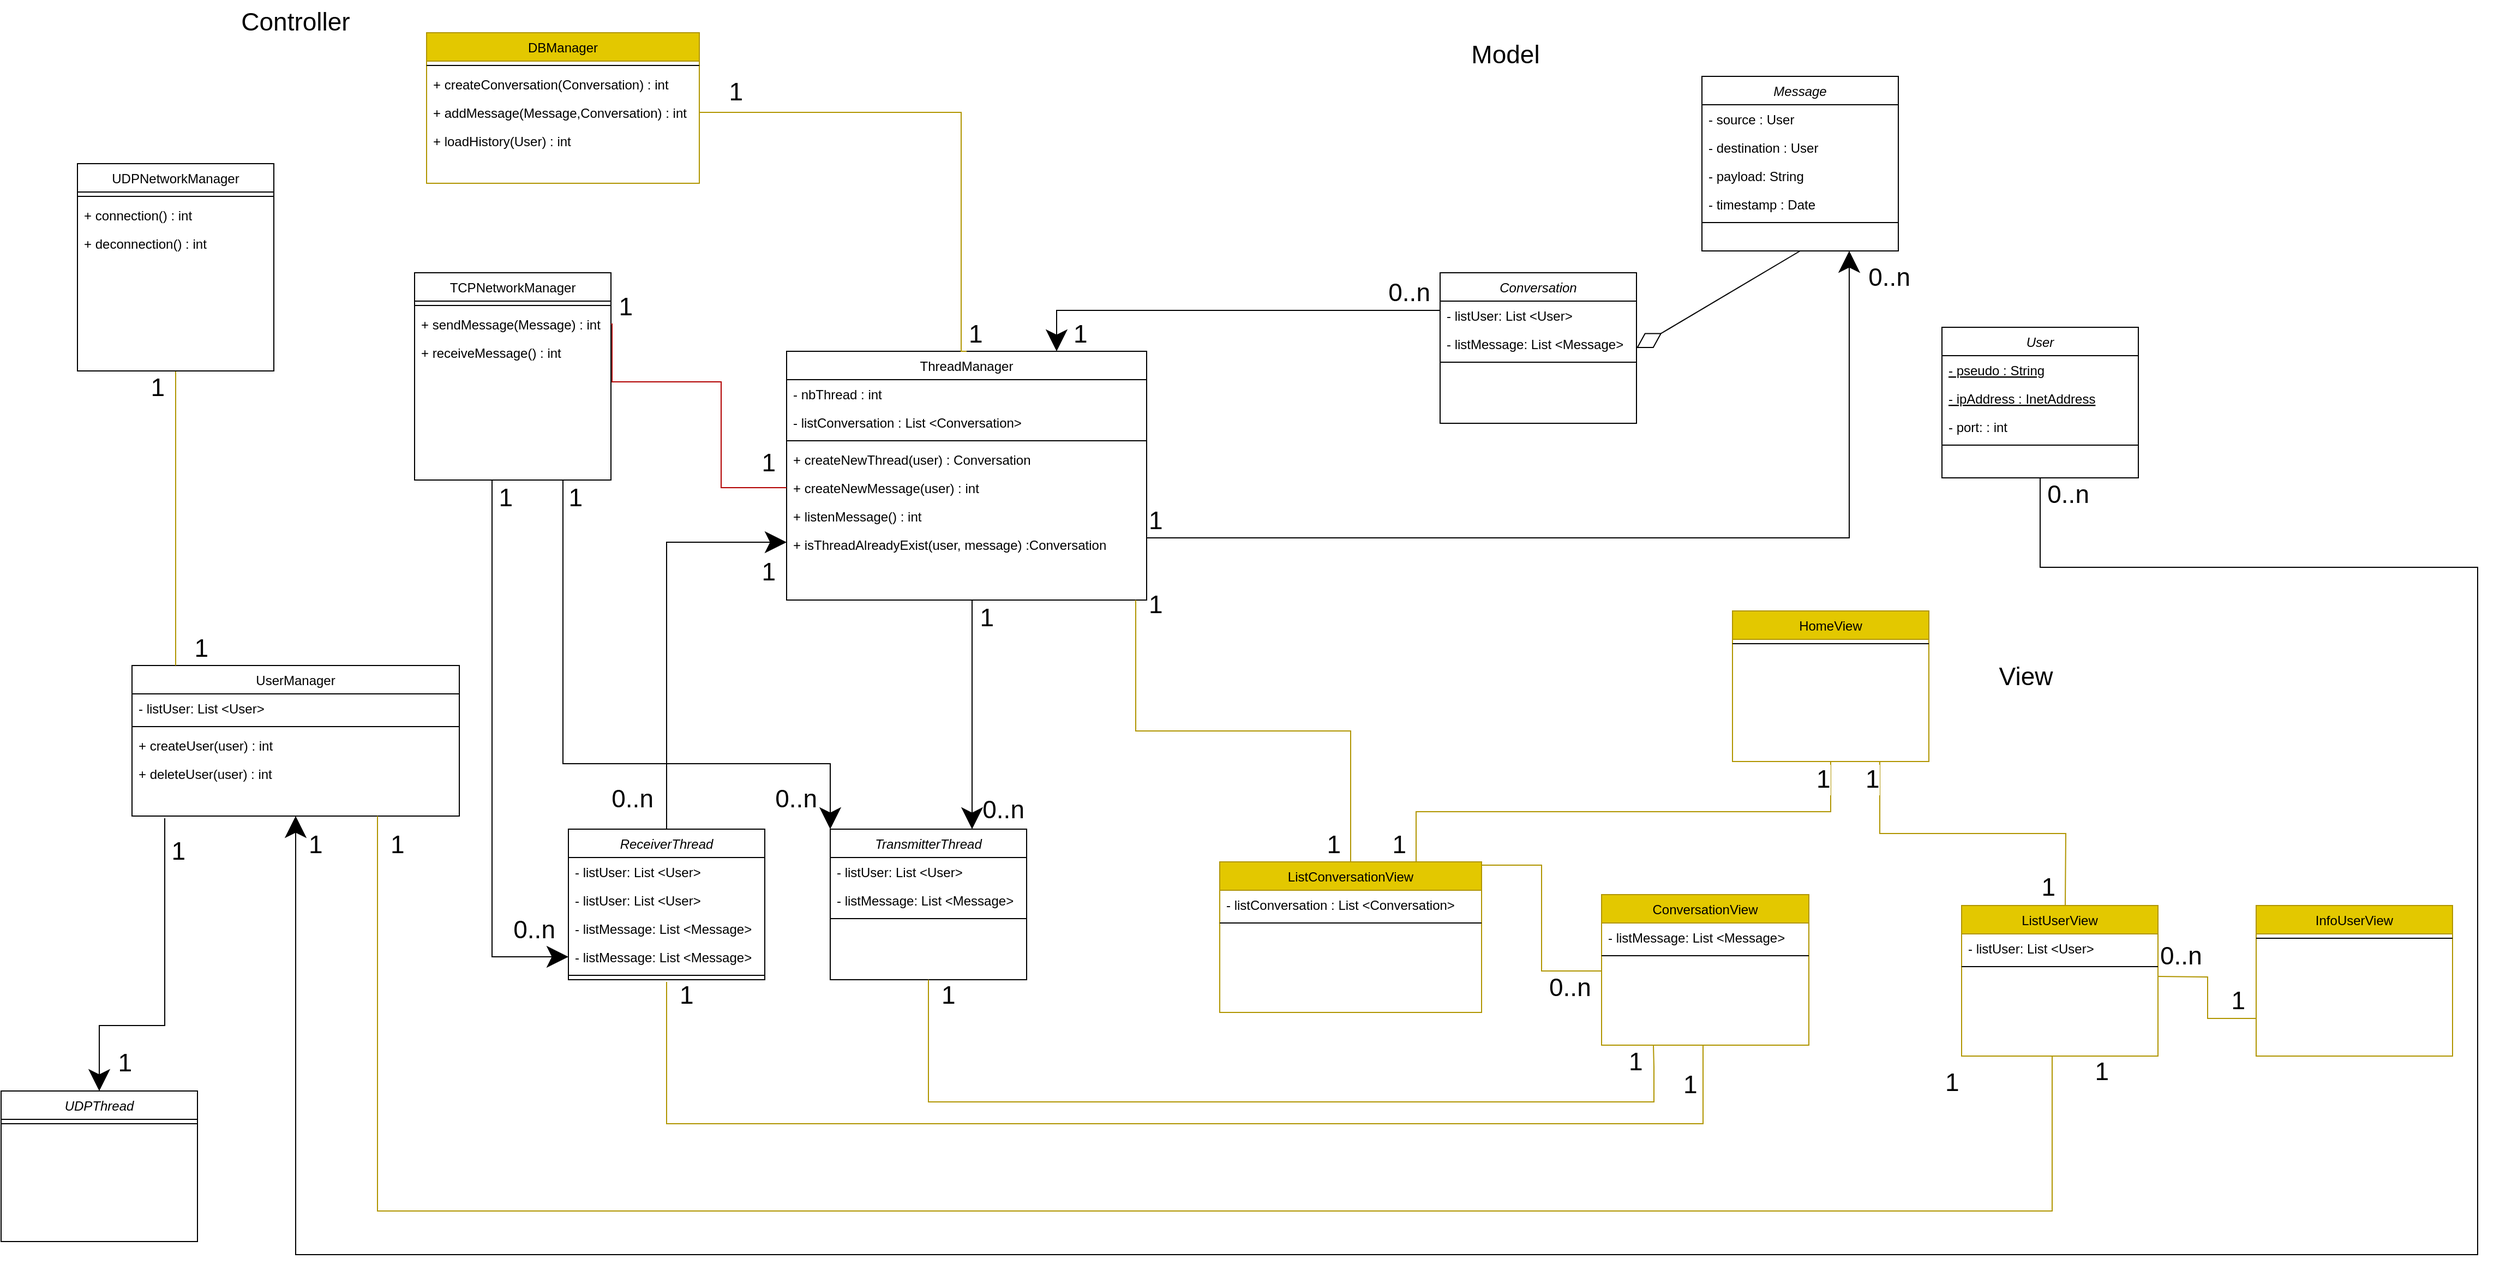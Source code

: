 <mxfile version="20.5.3" type="google"><diagram id="C5RBs43oDa-KdzZeNtuy" name="Page-1"><mxGraphModel grid="1" page="1" gridSize="10" guides="1" tooltips="1" connect="1" arrows="1" fold="1" pageScale="1" pageWidth="827" pageHeight="1169" math="0" shadow="0"><root><mxCell id="WIyWlLk6GJQsqaUBKTNV-0"/><mxCell id="WIyWlLk6GJQsqaUBKTNV-1" parent="WIyWlLk6GJQsqaUBKTNV-0"/><mxCell id="ZsNd02FZWUFUzagu-p_1-34" value="Message" style="swimlane;fontStyle=2;align=center;verticalAlign=top;childLayout=stackLayout;horizontal=1;startSize=26;horizontalStack=0;resizeParent=1;resizeLast=0;collapsible=1;marginBottom=0;rounded=0;shadow=0;strokeWidth=1;" vertex="1" parent="WIyWlLk6GJQsqaUBKTNV-1"><mxGeometry x="-51" y="290" width="180" height="160" as="geometry"><mxRectangle x="230" y="140" width="160" height="26" as="alternateBounds"/></mxGeometry></mxCell><mxCell id="ZsNd02FZWUFUzagu-p_1-35" value="- source : User" style="text;align=left;verticalAlign=top;spacingLeft=4;spacingRight=4;overflow=hidden;rotatable=0;points=[[0,0.5],[1,0.5]];portConstraint=eastwest;" vertex="1" parent="ZsNd02FZWUFUzagu-p_1-34"><mxGeometry y="26" width="180" height="26" as="geometry"/></mxCell><mxCell id="ZsNd02FZWUFUzagu-p_1-36" value="- destination : User&#xA;" style="text;align=left;verticalAlign=top;spacingLeft=4;spacingRight=4;overflow=hidden;rotatable=0;points=[[0,0.5],[1,0.5]];portConstraint=eastwest;rounded=0;shadow=0;html=0;" vertex="1" parent="ZsNd02FZWUFUzagu-p_1-34"><mxGeometry y="52" width="180" height="26" as="geometry"/></mxCell><mxCell id="ZsNd02FZWUFUzagu-p_1-41" value="- payload: String&#xA;" style="text;align=left;verticalAlign=top;spacingLeft=4;spacingRight=4;overflow=hidden;rotatable=0;points=[[0,0.5],[1,0.5]];portConstraint=eastwest;rounded=0;shadow=0;html=0;" vertex="1" parent="ZsNd02FZWUFUzagu-p_1-34"><mxGeometry y="78" width="180" height="26" as="geometry"/></mxCell><mxCell id="ZsNd02FZWUFUzagu-p_1-42" value="- timestamp : Date&#xA;" style="text;align=left;verticalAlign=top;spacingLeft=4;spacingRight=4;overflow=hidden;rotatable=0;points=[[0,0.5],[1,0.5]];portConstraint=eastwest;rounded=0;shadow=0;html=0;" vertex="1" parent="ZsNd02FZWUFUzagu-p_1-34"><mxGeometry y="104" width="180" height="26" as="geometry"/></mxCell><mxCell id="ZsNd02FZWUFUzagu-p_1-37" value="" style="line;html=1;strokeWidth=1;align=left;verticalAlign=middle;spacingTop=-1;spacingLeft=3;spacingRight=3;rotatable=0;labelPosition=right;points=[];portConstraint=eastwest;" vertex="1" parent="ZsNd02FZWUFUzagu-p_1-34"><mxGeometry y="130" width="180" height="8" as="geometry"/></mxCell><mxCell id="ZsNd02FZWUFUzagu-p_1-1" value="&lt;div style=&quot;font-size: 23px;&quot;&gt;Controller&lt;/div&gt;" style="text;html=1;strokeColor=none;fillColor=none;align=center;verticalAlign=middle;whiteSpace=wrap;rounded=0;labelBorderColor=none;strokeWidth=0;fontSize=23;" vertex="1" parent="WIyWlLk6GJQsqaUBKTNV-1"><mxGeometry x="-1380" y="220" width="80" height="40" as="geometry"/></mxCell><mxCell id="ZsNd02FZWUFUzagu-p_1-2" value="TCPNetworkManager&#xA;" style="swimlane;fontStyle=0;align=center;verticalAlign=top;childLayout=stackLayout;horizontal=1;startSize=26;horizontalStack=0;resizeParent=1;resizeLast=0;collapsible=1;marginBottom=0;rounded=0;shadow=0;strokeWidth=1;" vertex="1" parent="WIyWlLk6GJQsqaUBKTNV-1"><mxGeometry x="-1231" y="470" width="180" height="190" as="geometry"><mxRectangle x="130" y="380" width="160" height="26" as="alternateBounds"/></mxGeometry></mxCell><mxCell id="ZsNd02FZWUFUzagu-p_1-5" value="" style="line;html=1;strokeWidth=1;align=left;verticalAlign=middle;spacingTop=-1;spacingLeft=3;spacingRight=3;rotatable=0;labelPosition=right;points=[];portConstraint=eastwest;" vertex="1" parent="ZsNd02FZWUFUzagu-p_1-2"><mxGeometry y="26" width="180" height="8" as="geometry"/></mxCell><mxCell id="ZsNd02FZWUFUzagu-p_1-46" value="+ sendMessage(Message) : int" style="text;align=left;verticalAlign=top;spacingLeft=4;spacingRight=4;overflow=hidden;rotatable=0;points=[[0,0.5],[1,0.5]];portConstraint=eastwest;" vertex="1" parent="ZsNd02FZWUFUzagu-p_1-2"><mxGeometry y="34" width="180" height="26" as="geometry"/></mxCell><mxCell id="ZsNd02FZWUFUzagu-p_1-77" value="+ receiveMessage() : int" style="text;align=left;verticalAlign=top;spacingLeft=4;spacingRight=4;overflow=hidden;rotatable=0;points=[[0,0.5],[1,0.5]];portConstraint=eastwest;" vertex="1" parent="ZsNd02FZWUFUzagu-p_1-2"><mxGeometry y="60" width="180" height="26" as="geometry"/></mxCell><mxCell id="ZsNd02FZWUFUzagu-p_1-10" value="DBManager&#xA;" style="swimlane;fontStyle=0;align=center;verticalAlign=top;childLayout=stackLayout;horizontal=1;startSize=26;horizontalStack=0;resizeParent=1;resizeLast=0;collapsible=1;marginBottom=0;rounded=0;shadow=0;strokeWidth=1;fillColor=#e3c800;fontColor=#000000;strokeColor=#B09500;" vertex="1" parent="WIyWlLk6GJQsqaUBKTNV-1"><mxGeometry x="-1220" y="250" width="250" height="138" as="geometry"><mxRectangle x="130" y="380" width="160" height="26" as="alternateBounds"/></mxGeometry></mxCell><mxCell id="ZsNd02FZWUFUzagu-p_1-13" value="" style="line;html=1;strokeWidth=1;align=left;verticalAlign=middle;spacingTop=-1;spacingLeft=3;spacingRight=3;rotatable=0;labelPosition=right;points=[];portConstraint=eastwest;" vertex="1" parent="ZsNd02FZWUFUzagu-p_1-10"><mxGeometry y="26" width="250" height="8" as="geometry"/></mxCell><mxCell id="ZsNd02FZWUFUzagu-p_1-15" value="+ createConversation(Conversation) : int" style="text;align=left;verticalAlign=top;spacingLeft=4;spacingRight=4;overflow=hidden;rotatable=0;points=[[0,0.5],[1,0.5]];portConstraint=eastwest;" vertex="1" parent="ZsNd02FZWUFUzagu-p_1-10"><mxGeometry y="34" width="250" height="26" as="geometry"/></mxCell><mxCell id="ZsNd02FZWUFUzagu-p_1-47" value="+ addMessage(Message,Conversation) : int" style="text;align=left;verticalAlign=top;spacingLeft=4;spacingRight=4;overflow=hidden;rotatable=0;points=[[0,0.5],[1,0.5]];portConstraint=eastwest;" vertex="1" parent="ZsNd02FZWUFUzagu-p_1-10"><mxGeometry y="60" width="250" height="26" as="geometry"/></mxCell><mxCell id="1AP4JkqXR46RM0JT_aIo-1" value="+ loadHistory(User) : int" style="text;align=left;verticalAlign=top;spacingLeft=4;spacingRight=4;overflow=hidden;rotatable=0;points=[[0,0.5],[1,0.5]];portConstraint=eastwest;" vertex="1" parent="ZsNd02FZWUFUzagu-p_1-10"><mxGeometry y="86" width="250" height="26" as="geometry"/></mxCell><mxCell id="ZsNd02FZWUFUzagu-p_1-16" value="ThreadManager&#xA;" style="swimlane;fontStyle=0;align=center;verticalAlign=top;childLayout=stackLayout;horizontal=1;startSize=26;horizontalStack=0;resizeParent=1;resizeLast=0;collapsible=1;marginBottom=0;rounded=0;shadow=0;strokeWidth=1;" vertex="1" parent="WIyWlLk6GJQsqaUBKTNV-1"><mxGeometry x="-890" y="542" width="330" height="228" as="geometry"><mxRectangle x="130" y="380" width="160" height="26" as="alternateBounds"/></mxGeometry></mxCell><mxCell id="ZsNd02FZWUFUzagu-p_1-17" value="- nbThread : int&#xA;" style="text;align=left;verticalAlign=top;spacingLeft=4;spacingRight=4;overflow=hidden;rotatable=0;points=[[0,0.5],[1,0.5]];portConstraint=eastwest;" vertex="1" parent="ZsNd02FZWUFUzagu-p_1-16"><mxGeometry y="26" width="330" height="26" as="geometry"/></mxCell><mxCell id="1AP4JkqXR46RM0JT_aIo-24" value="- listConversation : List &lt;Conversation&gt;" style="text;align=left;verticalAlign=top;spacingLeft=4;spacingRight=4;overflow=hidden;rotatable=0;points=[[0,0.5],[1,0.5]];portConstraint=eastwest;" vertex="1" parent="ZsNd02FZWUFUzagu-p_1-16"><mxGeometry y="52" width="330" height="26" as="geometry"/></mxCell><mxCell id="ZsNd02FZWUFUzagu-p_1-19" value="" style="line;html=1;strokeWidth=1;align=left;verticalAlign=middle;spacingTop=-1;spacingLeft=3;spacingRight=3;rotatable=0;labelPosition=right;points=[];portConstraint=eastwest;" vertex="1" parent="ZsNd02FZWUFUzagu-p_1-16"><mxGeometry y="78" width="330" height="8" as="geometry"/></mxCell><mxCell id="ZsNd02FZWUFUzagu-p_1-20" value="+ createNewThread(user) : Conversation" style="text;align=left;verticalAlign=top;spacingLeft=4;spacingRight=4;overflow=hidden;rotatable=0;points=[[0,0.5],[1,0.5]];portConstraint=eastwest;fontStyle=0" vertex="1" parent="ZsNd02FZWUFUzagu-p_1-16"><mxGeometry y="86" width="330" height="26" as="geometry"/></mxCell><mxCell id="ZsNd02FZWUFUzagu-p_1-64" value="+ createNewMessage(user) : int" style="text;align=left;verticalAlign=top;spacingLeft=4;spacingRight=4;overflow=hidden;rotatable=0;points=[[0,0.5],[1,0.5]];portConstraint=eastwest;fontStyle=0" vertex="1" parent="ZsNd02FZWUFUzagu-p_1-16"><mxGeometry y="112" width="330" height="26" as="geometry"/></mxCell><mxCell id="ZsNd02FZWUFUzagu-p_1-71" value="+ listenMessage() : int" style="text;align=left;verticalAlign=top;spacingLeft=4;spacingRight=4;overflow=hidden;rotatable=0;points=[[0,0.5],[1,0.5]];portConstraint=eastwest;fontStyle=0" vertex="1" parent="ZsNd02FZWUFUzagu-p_1-16"><mxGeometry y="138" width="330" height="26" as="geometry"/></mxCell><mxCell id="1AP4JkqXR46RM0JT_aIo-16" value="+ isThreadAlreadyExist(user, message) :Conversation" style="text;align=left;verticalAlign=top;spacingLeft=4;spacingRight=4;overflow=hidden;rotatable=0;points=[[0,0.5],[1,0.5]];portConstraint=eastwest;fontStyle=0" vertex="1" parent="ZsNd02FZWUFUzagu-p_1-16"><mxGeometry y="164" width="330" height="22" as="geometry"/></mxCell><mxCell id="ZsNd02FZWUFUzagu-p_1-22" value="&lt;div style=&quot;font-size: 23px;&quot;&gt;Model&lt;/div&gt;" style="text;html=1;strokeColor=none;fillColor=none;align=center;verticalAlign=middle;whiteSpace=wrap;rounded=0;labelBorderColor=none;strokeWidth=0;fontSize=23;" vertex="1" parent="WIyWlLk6GJQsqaUBKTNV-1"><mxGeometry x="-271" y="250" width="80" height="40" as="geometry"/></mxCell><mxCell id="ZsNd02FZWUFUzagu-p_1-23" value="User" style="swimlane;fontStyle=2;align=center;verticalAlign=top;childLayout=stackLayout;horizontal=1;startSize=26;horizontalStack=0;resizeParent=1;resizeLast=0;collapsible=1;marginBottom=0;rounded=0;shadow=0;strokeWidth=1;" vertex="1" parent="WIyWlLk6GJQsqaUBKTNV-1"><mxGeometry x="169" y="520" width="180" height="138" as="geometry"><mxRectangle x="230" y="140" width="160" height="26" as="alternateBounds"/></mxGeometry></mxCell><mxCell id="ZsNd02FZWUFUzagu-p_1-24" value="- pseudo : String" style="text;align=left;verticalAlign=top;spacingLeft=4;spacingRight=4;overflow=hidden;rotatable=0;points=[[0,0.5],[1,0.5]];portConstraint=eastwest;fontStyle=4" vertex="1" parent="ZsNd02FZWUFUzagu-p_1-23"><mxGeometry y="26" width="180" height="26" as="geometry"/></mxCell><mxCell id="ZsNd02FZWUFUzagu-p_1-25" value="- ipAddress : InetAddress " style="text;align=left;verticalAlign=top;spacingLeft=4;spacingRight=4;overflow=hidden;rotatable=0;points=[[0,0.5],[1,0.5]];portConstraint=eastwest;rounded=0;shadow=0;html=0;fontStyle=4" vertex="1" parent="ZsNd02FZWUFUzagu-p_1-23"><mxGeometry y="52" width="180" height="26" as="geometry"/></mxCell><mxCell id="ZsNd02FZWUFUzagu-p_1-118" value="- port: : int " style="text;align=left;verticalAlign=top;spacingLeft=4;spacingRight=4;overflow=hidden;rotatable=0;points=[[0,0.5],[1,0.5]];portConstraint=eastwest;rounded=0;shadow=0;html=0;fontStyle=0" vertex="1" parent="ZsNd02FZWUFUzagu-p_1-23"><mxGeometry y="78" width="180" height="26" as="geometry"/></mxCell><mxCell id="ZsNd02FZWUFUzagu-p_1-27" value="" style="line;html=1;strokeWidth=1;align=left;verticalAlign=middle;spacingTop=-1;spacingLeft=3;spacingRight=3;rotatable=0;labelPosition=right;points=[];portConstraint=eastwest;" vertex="1" parent="ZsNd02FZWUFUzagu-p_1-23"><mxGeometry y="104" width="180" height="8" as="geometry"/></mxCell><mxCell id="ZsNd02FZWUFUzagu-p_1-30" value="Conversation" style="swimlane;fontStyle=2;align=center;verticalAlign=top;childLayout=stackLayout;horizontal=1;startSize=26;horizontalStack=0;resizeParent=1;resizeLast=0;collapsible=1;marginBottom=0;rounded=0;shadow=0;strokeWidth=1;" vertex="1" parent="WIyWlLk6GJQsqaUBKTNV-1"><mxGeometry x="-291" y="470" width="180" height="138" as="geometry"><mxRectangle x="230" y="140" width="160" height="26" as="alternateBounds"/></mxGeometry></mxCell><mxCell id="ZsNd02FZWUFUzagu-p_1-31" value="- listUser: List &lt;User&gt; " style="text;align=left;verticalAlign=top;spacingLeft=4;spacingRight=4;overflow=hidden;rotatable=0;points=[[0,0.5],[1,0.5]];portConstraint=eastwest;" vertex="1" parent="ZsNd02FZWUFUzagu-p_1-30"><mxGeometry y="26" width="180" height="26" as="geometry"/></mxCell><mxCell id="ZsNd02FZWUFUzagu-p_1-32" value="- listMessage: List &lt;Message&gt; " style="text;align=left;verticalAlign=top;spacingLeft=4;spacingRight=4;overflow=hidden;rotatable=0;points=[[0,0.5],[1,0.5]];portConstraint=eastwest;rounded=0;shadow=0;html=0;" vertex="1" parent="ZsNd02FZWUFUzagu-p_1-30"><mxGeometry y="52" width="180" height="26" as="geometry"/></mxCell><mxCell id="ZsNd02FZWUFUzagu-p_1-33" value="" style="line;html=1;strokeWidth=1;align=left;verticalAlign=middle;spacingTop=-1;spacingLeft=3;spacingRight=3;rotatable=0;labelPosition=right;points=[];portConstraint=eastwest;" vertex="1" parent="ZsNd02FZWUFUzagu-p_1-30"><mxGeometry y="78" width="180" height="8" as="geometry"/></mxCell><mxCell id="ZsNd02FZWUFUzagu-p_1-43" value="View" style="text;html=1;strokeColor=none;fillColor=none;align=center;verticalAlign=middle;whiteSpace=wrap;rounded=0;labelBorderColor=none;strokeWidth=0;fontSize=23;" vertex="1" parent="WIyWlLk6GJQsqaUBKTNV-1"><mxGeometry x="206" y="820" width="80" height="40" as="geometry"/></mxCell><mxCell id="ZsNd02FZWUFUzagu-p_1-48" value="HomeView&#xA;" style="swimlane;fontStyle=0;align=center;verticalAlign=top;childLayout=stackLayout;horizontal=1;startSize=26;horizontalStack=0;resizeParent=1;resizeLast=0;collapsible=1;marginBottom=0;rounded=0;shadow=0;strokeWidth=1;fillColor=#e3c800;fontColor=#000000;strokeColor=#B09500;" vertex="1" parent="WIyWlLk6GJQsqaUBKTNV-1"><mxGeometry x="-23" y="780" width="180" height="138" as="geometry"><mxRectangle x="230" y="140" width="160" height="26" as="alternateBounds"/></mxGeometry></mxCell><mxCell id="ZsNd02FZWUFUzagu-p_1-51" value="" style="line;html=1;strokeWidth=1;align=left;verticalAlign=middle;spacingTop=-1;spacingLeft=3;spacingRight=3;rotatable=0;labelPosition=right;points=[];portConstraint=eastwest;" vertex="1" parent="ZsNd02FZWUFUzagu-p_1-48"><mxGeometry y="26" width="180" height="8" as="geometry"/></mxCell><mxCell id="ZsNd02FZWUFUzagu-p_1-52" value="ListUserView" style="swimlane;fontStyle=0;align=center;verticalAlign=top;childLayout=stackLayout;horizontal=1;startSize=26;horizontalStack=0;resizeParent=1;resizeLast=0;collapsible=1;marginBottom=0;rounded=0;shadow=0;strokeWidth=1;fillColor=#e3c800;fontColor=#000000;strokeColor=#B09500;" vertex="1" parent="WIyWlLk6GJQsqaUBKTNV-1"><mxGeometry x="187" y="1050" width="180" height="138" as="geometry"><mxRectangle x="230" y="140" width="160" height="26" as="alternateBounds"/></mxGeometry></mxCell><mxCell id="ZsNd02FZWUFUzagu-p_1-53" value="- listUser: List &lt;User&gt; " style="text;align=left;verticalAlign=top;spacingLeft=4;spacingRight=4;overflow=hidden;rotatable=0;points=[[0,0.5],[1,0.5]];portConstraint=eastwest;" vertex="1" parent="ZsNd02FZWUFUzagu-p_1-52"><mxGeometry y="26" width="180" height="26" as="geometry"/></mxCell><mxCell id="ZsNd02FZWUFUzagu-p_1-55" value="" style="line;html=1;strokeWidth=1;align=left;verticalAlign=middle;spacingTop=-1;spacingLeft=3;spacingRight=3;rotatable=0;labelPosition=right;points=[];portConstraint=eastwest;" vertex="1" parent="ZsNd02FZWUFUzagu-p_1-52"><mxGeometry y="52" width="180" height="8" as="geometry"/></mxCell><mxCell id="ZsNd02FZWUFUzagu-p_1-56" value="ConversationView" style="swimlane;fontStyle=0;align=center;verticalAlign=top;childLayout=stackLayout;horizontal=1;startSize=26;horizontalStack=0;resizeParent=1;resizeLast=0;collapsible=1;marginBottom=0;rounded=0;shadow=0;strokeWidth=1;fillColor=#e3c800;fontColor=#000000;strokeColor=#B09500;" vertex="1" parent="WIyWlLk6GJQsqaUBKTNV-1"><mxGeometry x="-143" y="1040" width="190" height="138" as="geometry"><mxRectangle x="230" y="140" width="160" height="26" as="alternateBounds"/></mxGeometry></mxCell><mxCell id="ZsNd02FZWUFUzagu-p_1-58" value="- listMessage: List &lt;Message&gt; " style="text;align=left;verticalAlign=top;spacingLeft=4;spacingRight=4;overflow=hidden;rotatable=0;points=[[0,0.5],[1,0.5]];portConstraint=eastwest;rounded=0;shadow=0;html=0;" vertex="1" parent="ZsNd02FZWUFUzagu-p_1-56"><mxGeometry y="26" width="190" height="26" as="geometry"/></mxCell><mxCell id="ZsNd02FZWUFUzagu-p_1-59" value="" style="line;html=1;strokeWidth=1;align=left;verticalAlign=middle;spacingTop=-1;spacingLeft=3;spacingRight=3;rotatable=0;labelPosition=right;points=[];portConstraint=eastwest;" vertex="1" parent="ZsNd02FZWUFUzagu-p_1-56"><mxGeometry y="52" width="190" height="8" as="geometry"/></mxCell><mxCell id="ZsNd02FZWUFUzagu-p_1-67" value="ListConversationView" style="swimlane;fontStyle=0;align=center;verticalAlign=top;childLayout=stackLayout;horizontal=1;startSize=26;horizontalStack=0;resizeParent=1;resizeLast=0;collapsible=1;marginBottom=0;rounded=0;shadow=0;strokeWidth=1;fillColor=#e3c800;fontColor=#000000;strokeColor=#B09500;" vertex="1" parent="WIyWlLk6GJQsqaUBKTNV-1"><mxGeometry x="-493" y="1010" width="240" height="138" as="geometry"><mxRectangle x="230" y="140" width="160" height="26" as="alternateBounds"/></mxGeometry></mxCell><mxCell id="1AP4JkqXR46RM0JT_aIo-22" value="- listConversation : List &lt;Conversation&gt;" style="text;align=left;verticalAlign=top;spacingLeft=4;spacingRight=4;overflow=hidden;rotatable=0;points=[[0,0.5],[1,0.5]];portConstraint=eastwest;" vertex="1" parent="ZsNd02FZWUFUzagu-p_1-67"><mxGeometry y="26" width="240" height="26" as="geometry"/></mxCell><mxCell id="ZsNd02FZWUFUzagu-p_1-70" value="" style="line;html=1;strokeWidth=1;align=left;verticalAlign=middle;spacingTop=-1;spacingLeft=3;spacingRight=3;rotatable=0;labelPosition=right;points=[];portConstraint=eastwest;" vertex="1" parent="ZsNd02FZWUFUzagu-p_1-67"><mxGeometry y="52" width="240" height="8" as="geometry"/></mxCell><mxCell id="ZsNd02FZWUFUzagu-p_1-78" value="UserManager" style="swimlane;fontStyle=0;align=center;verticalAlign=top;childLayout=stackLayout;horizontal=1;startSize=26;horizontalStack=0;resizeParent=1;resizeLast=0;collapsible=1;marginBottom=0;rounded=0;shadow=0;strokeWidth=1;" vertex="1" parent="WIyWlLk6GJQsqaUBKTNV-1"><mxGeometry x="-1490" y="830" width="300" height="138" as="geometry"><mxRectangle x="130" y="380" width="160" height="26" as="alternateBounds"/></mxGeometry></mxCell><mxCell id="1AP4JkqXR46RM0JT_aIo-28" value="- listUser: List &lt;User&gt; " style="text;align=left;verticalAlign=top;spacingLeft=4;spacingRight=4;overflow=hidden;rotatable=0;points=[[0,0.5],[1,0.5]];portConstraint=eastwest;" vertex="1" parent="ZsNd02FZWUFUzagu-p_1-78"><mxGeometry y="26" width="300" height="26" as="geometry"/></mxCell><mxCell id="ZsNd02FZWUFUzagu-p_1-81" value="" style="line;html=1;strokeWidth=1;align=left;verticalAlign=middle;spacingTop=-1;spacingLeft=3;spacingRight=3;rotatable=0;labelPosition=right;points=[];portConstraint=eastwest;" vertex="1" parent="ZsNd02FZWUFUzagu-p_1-78"><mxGeometry y="52" width="300" height="8" as="geometry"/></mxCell><mxCell id="1AP4JkqXR46RM0JT_aIo-27" value="+ createUser(user) : int" style="text;align=left;verticalAlign=top;spacingLeft=4;spacingRight=4;overflow=hidden;rotatable=0;points=[[0,0.5],[1,0.5]];portConstraint=eastwest;fontStyle=0" vertex="1" parent="ZsNd02FZWUFUzagu-p_1-78"><mxGeometry y="60" width="300" height="26" as="geometry"/></mxCell><mxCell id="_HzbWf3gyUU1XYF94Lrn-10" value="+ deleteUser(user) : int" style="text;align=left;verticalAlign=top;spacingLeft=4;spacingRight=4;overflow=hidden;rotatable=0;points=[[0,0.5],[1,0.5]];portConstraint=eastwest;fontStyle=0" vertex="1" parent="ZsNd02FZWUFUzagu-p_1-78"><mxGeometry y="86" width="300" height="26" as="geometry"/></mxCell><mxCell id="ZsNd02FZWUFUzagu-p_1-91" value="" style="endArrow=diamondThin;endFill=0;endSize=24;html=1;rounded=0;fontSize=23;exitX=0.5;exitY=1;exitDx=0;exitDy=0;entryX=1;entryY=0.5;entryDx=0;entryDy=0;" edge="1" parent="WIyWlLk6GJQsqaUBKTNV-1" source="ZsNd02FZWUFUzagu-p_1-34" target="ZsNd02FZWUFUzagu-p_1-30"><mxGeometry width="160" relative="1" as="geometry"><mxPoint x="-511" y="510" as="sourcePoint"/><mxPoint x="-351" y="510" as="targetPoint"/></mxGeometry></mxCell><mxCell id="ZsNd02FZWUFUzagu-p_1-92" value="" style="endArrow=none;html=1;edgeStyle=orthogonalEdgeStyle;rounded=0;fontSize=23;entryX=0.5;entryY=0;entryDx=0;entryDy=0;fillColor=#e3c800;strokeColor=#B09500;" edge="1" parent="WIyWlLk6GJQsqaUBKTNV-1" target="ZsNd02FZWUFUzagu-p_1-67"><mxGeometry relative="1" as="geometry"><mxPoint x="-570" y="770" as="sourcePoint"/><mxPoint x="140" y="483.5" as="targetPoint"/><Array as="points"><mxPoint x="-570" y="770"/><mxPoint x="-570" y="890"/><mxPoint x="-373" y="890"/></Array></mxGeometry></mxCell><mxCell id="ZsNd02FZWUFUzagu-p_1-93" value="1" style="edgeLabel;resizable=0;html=1;align=left;verticalAlign=bottom;glass=0;labelBorderColor=none;strokeWidth=0;fontSize=23;fillColor=none;" connectable="0" vertex="1" parent="ZsNd02FZWUFUzagu-p_1-92"><mxGeometry x="-1" relative="1" as="geometry"><mxPoint x="10" y="20" as="offset"/></mxGeometry></mxCell><mxCell id="ZsNd02FZWUFUzagu-p_1-94" value="1" style="edgeLabel;resizable=0;html=1;align=right;verticalAlign=bottom;glass=0;labelBorderColor=none;strokeWidth=0;fontSize=23;fillColor=none;" connectable="0" vertex="1" parent="ZsNd02FZWUFUzagu-p_1-92"><mxGeometry x="1" relative="1" as="geometry"><mxPoint x="-9" as="offset"/></mxGeometry></mxCell><mxCell id="ZsNd02FZWUFUzagu-p_1-95" value="" style="endArrow=none;html=1;edgeStyle=orthogonalEdgeStyle;rounded=0;fontSize=23;exitX=1;exitY=0.25;exitDx=0;exitDy=0;entryX=0;entryY=0.75;entryDx=0;entryDy=0;fillColor=#e3c800;strokeColor=#B09500;" edge="1" parent="WIyWlLk6GJQsqaUBKTNV-1" source="ZsNd02FZWUFUzagu-p_1-67" target="ZsNd02FZWUFUzagu-p_1-56"><mxGeometry relative="1" as="geometry"><mxPoint x="-253.0" y="1013.0" as="sourcePoint"/><mxPoint x="-93" y="1162" as="targetPoint"/><Array as="points"><mxPoint x="-253" y="1013"/><mxPoint x="-198" y="1013"/><mxPoint x="-198" y="1110"/><mxPoint x="-143" y="1110"/></Array></mxGeometry></mxCell><mxCell id="ZsNd02FZWUFUzagu-p_1-96" value="&lt;div&gt;0..n&lt;/div&gt;" style="edgeLabel;resizable=0;html=1;align=left;verticalAlign=bottom;glass=0;labelBorderColor=none;strokeWidth=0;fontSize=23;fillColor=none;" connectable="0" vertex="1" parent="ZsNd02FZWUFUzagu-p_1-95"><mxGeometry x="-1" relative="1" as="geometry"><mxPoint x="60" y="97" as="offset"/></mxGeometry></mxCell><mxCell id="ZsNd02FZWUFUzagu-p_1-100" value="" style="endArrow=none;html=1;edgeStyle=orthogonalEdgeStyle;rounded=0;fontSize=23;entryX=0;entryY=0.25;entryDx=0;entryDy=0;exitX=0.75;exitY=0;exitDx=0;exitDy=0;startArrow=classic;startFill=1;targetPerimeterSpacing=0;sourcePerimeterSpacing=8;endSize=13;startSize=17;" edge="1" parent="WIyWlLk6GJQsqaUBKTNV-1" source="ZsNd02FZWUFUzagu-p_1-16" target="ZsNd02FZWUFUzagu-p_1-30"><mxGeometry relative="1" as="geometry"><mxPoint x="-170" y="679" as="sourcePoint"/><mxPoint x="140" y="483.5" as="targetPoint"/></mxGeometry></mxCell><mxCell id="ZsNd02FZWUFUzagu-p_1-101" value="1" style="edgeLabel;resizable=0;html=1;align=left;verticalAlign=bottom;glass=0;labelBorderColor=none;strokeWidth=0;fontSize=23;fillColor=none;" connectable="0" vertex="1" parent="ZsNd02FZWUFUzagu-p_1-100"><mxGeometry x="-1" relative="1" as="geometry"><mxPoint x="13" as="offset"/></mxGeometry></mxCell><mxCell id="ZsNd02FZWUFUzagu-p_1-102" value="0..n" style="edgeLabel;resizable=0;html=1;align=right;verticalAlign=bottom;glass=0;labelBorderColor=none;strokeWidth=0;fontSize=23;fillColor=none;" connectable="0" vertex="1" parent="ZsNd02FZWUFUzagu-p_1-100"><mxGeometry x="1" relative="1" as="geometry"><mxPoint x="-9" as="offset"/></mxGeometry></mxCell><mxCell id="ZsNd02FZWUFUzagu-p_1-103" value="" style="endArrow=classic;html=1;edgeStyle=orthogonalEdgeStyle;rounded=0;fontSize=23;entryX=0.75;entryY=1;entryDx=0;entryDy=0;exitX=1;exitY=0.75;exitDx=0;exitDy=0;endFill=1;targetPerimeterSpacing=6;sourcePerimeterSpacing=6;startSize=9;endSize=17;" edge="1" parent="WIyWlLk6GJQsqaUBKTNV-1" source="ZsNd02FZWUFUzagu-p_1-16" target="ZsNd02FZWUFUzagu-p_1-34"><mxGeometry relative="1" as="geometry"><mxPoint x="-170" y="679" as="sourcePoint"/><mxPoint x="140" y="483.5" as="targetPoint"/></mxGeometry></mxCell><mxCell id="ZsNd02FZWUFUzagu-p_1-104" value="1" style="edgeLabel;resizable=0;html=1;align=left;verticalAlign=bottom;glass=0;labelBorderColor=none;strokeWidth=0;fontSize=23;fillColor=none;" connectable="0" vertex="1" parent="ZsNd02FZWUFUzagu-p_1-103"><mxGeometry x="-1" relative="1" as="geometry"/></mxCell><mxCell id="ZsNd02FZWUFUzagu-p_1-105" value="0..n" style="edgeLabel;resizable=0;html=1;align=right;verticalAlign=bottom;glass=0;labelBorderColor=none;strokeWidth=0;fontSize=23;fillColor=none;" connectable="0" vertex="1" parent="ZsNd02FZWUFUzagu-p_1-103"><mxGeometry x="1" relative="1" as="geometry"><mxPoint x="56" y="40" as="offset"/></mxGeometry></mxCell><mxCell id="ZsNd02FZWUFUzagu-p_1-111" value="" style="endArrow=none;html=1;edgeStyle=orthogonalEdgeStyle;rounded=0;fontSize=23;entryX=0.5;entryY=1;entryDx=0;entryDy=0;exitX=0.5;exitY=1;exitDx=0;exitDy=0;startArrow=classic;startFill=1;endSize=17;startSize=17;" edge="1" parent="WIyWlLk6GJQsqaUBKTNV-1" source="ZsNd02FZWUFUzagu-p_1-78" target="ZsNd02FZWUFUzagu-p_1-23"><mxGeometry relative="1" as="geometry"><mxPoint x="-170" y="713.5" as="sourcePoint"/><mxPoint x="515" y="360" as="targetPoint"/><Array as="points"><mxPoint x="-1340" y="1370"/><mxPoint x="660" y="1370"/><mxPoint x="660" y="740"/><mxPoint x="259" y="740"/></Array></mxGeometry></mxCell><mxCell id="ZsNd02FZWUFUzagu-p_1-112" value="1" style="edgeLabel;resizable=0;html=1;align=left;verticalAlign=bottom;glass=0;labelBorderColor=none;strokeWidth=0;fontSize=23;fillColor=none;" connectable="0" vertex="1" parent="ZsNd02FZWUFUzagu-p_1-111"><mxGeometry x="-1" relative="1" as="geometry"><mxPoint x="10" y="42" as="offset"/></mxGeometry></mxCell><mxCell id="ZsNd02FZWUFUzagu-p_1-113" value="0..n" style="edgeLabel;resizable=0;html=1;align=right;verticalAlign=bottom;glass=0;labelBorderColor=none;strokeWidth=0;fontSize=23;fillColor=none;" connectable="0" vertex="1" parent="ZsNd02FZWUFUzagu-p_1-111"><mxGeometry x="1" relative="1" as="geometry"><mxPoint x="45" y="31" as="offset"/></mxGeometry></mxCell><mxCell id="ZsNd02FZWUFUzagu-p_1-114" value="" style="endArrow=none;html=1;edgeStyle=orthogonalEdgeStyle;rounded=0;fontSize=23;exitX=0.75;exitY=1;exitDx=0;exitDy=0;entryX=0.5;entryY=1;entryDx=0;entryDy=0;fillColor=#e3c800;strokeColor=#B09500;" edge="1" parent="WIyWlLk6GJQsqaUBKTNV-1" source="ZsNd02FZWUFUzagu-p_1-78" target="ZsNd02FZWUFUzagu-p_1-52"><mxGeometry relative="1" as="geometry"><mxPoint x="-1090" y="958" as="sourcePoint"/><mxPoint x="180" y="1080" as="targetPoint"/><Array as="points"><mxPoint x="-1265" y="1330"/><mxPoint x="270" y="1330"/><mxPoint x="270" y="1188"/></Array></mxGeometry></mxCell><mxCell id="ZsNd02FZWUFUzagu-p_1-115" value="1" style="edgeLabel;resizable=0;html=1;align=left;verticalAlign=bottom;glass=0;labelBorderColor=none;strokeWidth=0;fontSize=23;fillColor=none;" connectable="0" vertex="1" parent="ZsNd02FZWUFUzagu-p_1-114"><mxGeometry x="-1" relative="1" as="geometry"><mxPoint x="10" y="42" as="offset"/></mxGeometry></mxCell><mxCell id="ZsNd02FZWUFUzagu-p_1-116" value="1" style="edgeLabel;resizable=0;html=1;align=right;verticalAlign=bottom;glass=0;labelBorderColor=none;strokeWidth=0;fontSize=23;fillColor=none;" connectable="0" vertex="1" parent="ZsNd02FZWUFUzagu-p_1-114"><mxGeometry x="1" relative="1" as="geometry"><mxPoint x="45" y="30" as="offset"/></mxGeometry></mxCell><mxCell id="1AP4JkqXR46RM0JT_aIo-2" value="InfoUserView" style="swimlane;fontStyle=0;align=center;verticalAlign=top;childLayout=stackLayout;horizontal=1;startSize=26;horizontalStack=0;resizeParent=1;resizeLast=0;collapsible=1;marginBottom=0;rounded=0;shadow=0;strokeWidth=1;fillColor=#e3c800;fontColor=#000000;strokeColor=#B09500;" vertex="1" parent="WIyWlLk6GJQsqaUBKTNV-1"><mxGeometry x="457" y="1050" width="180" height="138" as="geometry"><mxRectangle x="230" y="140" width="160" height="26" as="alternateBounds"/></mxGeometry></mxCell><mxCell id="1AP4JkqXR46RM0JT_aIo-5" value="" style="line;html=1;strokeWidth=1;align=left;verticalAlign=middle;spacingTop=-1;spacingLeft=3;spacingRight=3;rotatable=0;labelPosition=right;points=[];portConstraint=eastwest;" vertex="1" parent="1AP4JkqXR46RM0JT_aIo-2"><mxGeometry y="26" width="180" height="8" as="geometry"/></mxCell><mxCell id="1AP4JkqXR46RM0JT_aIo-6" value="" style="endArrow=none;html=1;edgeStyle=orthogonalEdgeStyle;rounded=0;fontSize=23;entryX=0;entryY=0.75;entryDx=0;entryDy=0;exitX=1;exitY=0.5;exitDx=0;exitDy=0;fillColor=#e3c800;strokeColor=#B09500;" edge="1" parent="WIyWlLk6GJQsqaUBKTNV-1" target="1AP4JkqXR46RM0JT_aIo-2"><mxGeometry relative="1" as="geometry"><mxPoint x="367.0" y="1115.0" as="sourcePoint"/><mxPoint x="507" y="1162" as="targetPoint"/></mxGeometry></mxCell><mxCell id="1AP4JkqXR46RM0JT_aIo-7" value="&lt;div&gt;0..n&lt;/div&gt;" style="edgeLabel;resizable=0;html=1;align=left;verticalAlign=bottom;glass=0;labelBorderColor=none;strokeWidth=0;fontSize=23;fillColor=none;" connectable="0" vertex="1" parent="1AP4JkqXR46RM0JT_aIo-6"><mxGeometry x="-1" relative="1" as="geometry"><mxPoint y="-3" as="offset"/></mxGeometry></mxCell><mxCell id="1AP4JkqXR46RM0JT_aIo-8" value="1" style="edgeLabel;resizable=0;html=1;align=right;verticalAlign=bottom;glass=0;labelBorderColor=none;strokeWidth=0;fontSize=23;fillColor=none;" connectable="0" vertex="1" parent="1AP4JkqXR46RM0JT_aIo-6"><mxGeometry x="1" relative="1" as="geometry"><mxPoint x="-9" as="offset"/></mxGeometry></mxCell><mxCell id="1AP4JkqXR46RM0JT_aIo-9" value="" style="endArrow=none;html=1;edgeStyle=orthogonalEdgeStyle;rounded=0;fontSize=23;entryX=0.75;entryY=0;entryDx=0;entryDy=0;exitX=0.5;exitY=1;exitDx=0;exitDy=0;fillColor=#e3c800;strokeColor=#B09500;" edge="1" parent="WIyWlLk6GJQsqaUBKTNV-1" source="ZsNd02FZWUFUzagu-p_1-48" target="ZsNd02FZWUFUzagu-p_1-67"><mxGeometry relative="1" as="geometry"><mxPoint x="-668" y="778" as="sourcePoint"/><mxPoint x="-313" y="1060" as="targetPoint"/></mxGeometry></mxCell><mxCell id="1AP4JkqXR46RM0JT_aIo-10" value="1" style="edgeLabel;resizable=0;html=1;align=left;verticalAlign=bottom;glass=0;labelBorderColor=none;strokeWidth=0;fontSize=23;fillColor=none;" connectable="0" vertex="1" parent="1AP4JkqXR46RM0JT_aIo-9"><mxGeometry x="-1" relative="1" as="geometry"><mxPoint x="-15" y="32" as="offset"/></mxGeometry></mxCell><mxCell id="1AP4JkqXR46RM0JT_aIo-11" value="1" style="edgeLabel;resizable=0;html=1;align=right;verticalAlign=bottom;glass=0;labelBorderColor=none;strokeWidth=0;fontSize=23;fillColor=none;" connectable="0" vertex="1" parent="1AP4JkqXR46RM0JT_aIo-9"><mxGeometry x="1" relative="1" as="geometry"><mxPoint x="-9" as="offset"/></mxGeometry></mxCell><mxCell id="1AP4JkqXR46RM0JT_aIo-12" value="" style="endArrow=none;html=1;edgeStyle=orthogonalEdgeStyle;rounded=0;fontSize=23;entryX=0.75;entryY=0;entryDx=0;entryDy=0;exitX=0.75;exitY=1;exitDx=0;exitDy=0;fillColor=#e3c800;strokeColor=#B09500;" edge="1" parent="WIyWlLk6GJQsqaUBKTNV-1" source="ZsNd02FZWUFUzagu-p_1-48"><mxGeometry relative="1" as="geometry"><mxPoint x="627" y="918" as="sourcePoint"/><mxPoint x="282" y="1050" as="targetPoint"/></mxGeometry></mxCell><mxCell id="1AP4JkqXR46RM0JT_aIo-13" value="1" style="edgeLabel;resizable=0;html=1;align=left;verticalAlign=bottom;glass=0;labelBorderColor=none;strokeWidth=0;fontSize=23;fillColor=none;" connectable="0" vertex="1" parent="1AP4JkqXR46RM0JT_aIo-12"><mxGeometry x="-1" relative="1" as="geometry"><mxPoint x="-15" y="32" as="offset"/></mxGeometry></mxCell><mxCell id="1AP4JkqXR46RM0JT_aIo-14" value="1" style="edgeLabel;resizable=0;html=1;align=right;verticalAlign=bottom;glass=0;labelBorderColor=none;strokeWidth=0;fontSize=23;fillColor=none;" connectable="0" vertex="1" parent="1AP4JkqXR46RM0JT_aIo-12"><mxGeometry x="1" relative="1" as="geometry"><mxPoint x="-9" as="offset"/></mxGeometry></mxCell><mxCell id="1AP4JkqXR46RM0JT_aIo-29" value="" style="endArrow=none;html=1;edgeStyle=orthogonalEdgeStyle;rounded=0;fontSize=23;entryX=1;entryY=0.5;entryDx=0;entryDy=0;exitX=0.5;exitY=0;exitDx=0;exitDy=0;fillColor=#e3c800;strokeColor=#B09500;" edge="1" parent="WIyWlLk6GJQsqaUBKTNV-1" source="ZsNd02FZWUFUzagu-p_1-16" target="ZsNd02FZWUFUzagu-p_1-47"><mxGeometry relative="1" as="geometry"><mxPoint x="-632.5" y="552" as="sourcePoint"/><mxPoint x="-281" y="514.5" as="targetPoint"/><Array as="points"><mxPoint x="-730" y="542"/><mxPoint x="-730" y="323"/></Array></mxGeometry></mxCell><mxCell id="1AP4JkqXR46RM0JT_aIo-30" value="1" style="edgeLabel;resizable=0;html=1;align=left;verticalAlign=bottom;glass=0;labelBorderColor=none;strokeWidth=0;fontSize=23;fillColor=none;" connectable="0" vertex="1" parent="1AP4JkqXR46RM0JT_aIo-29"><mxGeometry x="-1" relative="1" as="geometry"/></mxCell><mxCell id="1AP4JkqXR46RM0JT_aIo-31" value="1" style="edgeLabel;resizable=0;html=1;align=right;verticalAlign=bottom;glass=0;labelBorderColor=none;strokeWidth=0;fontSize=23;fillColor=none;" connectable="0" vertex="1" parent="1AP4JkqXR46RM0JT_aIo-29"><mxGeometry x="1" relative="1" as="geometry"><mxPoint x="40" y="-3" as="offset"/></mxGeometry></mxCell><mxCell id="1AP4JkqXR46RM0JT_aIo-32" value="" style="endArrow=none;html=1;edgeStyle=orthogonalEdgeStyle;rounded=0;fontSize=23;entryX=1;entryY=0.5;entryDx=0;entryDy=0;exitX=0;exitY=0.5;exitDx=0;exitDy=0;fillColor=#e51400;strokeColor=#B20000;" edge="1" parent="WIyWlLk6GJQsqaUBKTNV-1" source="ZsNd02FZWUFUzagu-p_1-64" target="ZsNd02FZWUFUzagu-p_1-46"><mxGeometry relative="1" as="geometry"><mxPoint x="-715" y="552" as="sourcePoint"/><mxPoint x="-960" y="333" as="targetPoint"/><Array as="points"><mxPoint x="-950" y="667"/><mxPoint x="-950" y="570"/><mxPoint x="-1050" y="570"/></Array></mxGeometry></mxCell><mxCell id="1AP4JkqXR46RM0JT_aIo-34" value="1" style="edgeLabel;resizable=0;html=1;align=right;verticalAlign=bottom;glass=0;labelBorderColor=none;strokeWidth=0;fontSize=23;fillColor=none;" connectable="0" vertex="1" parent="1AP4JkqXR46RM0JT_aIo-32"><mxGeometry x="1" relative="1" as="geometry"><mxPoint x="20" as="offset"/></mxGeometry></mxCell><mxCell id="1AP4JkqXR46RM0JT_aIo-35" value="1" style="edgeLabel;resizable=0;html=1;align=right;verticalAlign=bottom;glass=0;labelBorderColor=none;strokeWidth=0;fontSize=23;fillColor=none;" connectable="0" vertex="1" parent="WIyWlLk6GJQsqaUBKTNV-1"><mxGeometry x="-900" y="660.0" as="geometry"/></mxCell><mxCell id="1AP4JkqXR46RM0JT_aIo-36" value="" style="endArrow=none;html=1;edgeStyle=orthogonalEdgeStyle;rounded=0;fontSize=23;entryX=0.5;entryY=1;entryDx=0;entryDy=0;fillColor=#e3c800;strokeColor=#B09500;" edge="1" parent="WIyWlLk6GJQsqaUBKTNV-1" source="ZsNd02FZWUFUzagu-p_1-78" target="_HzbWf3gyUU1XYF94Lrn-11"><mxGeometry relative="1" as="geometry"><mxPoint x="-880" y="677" as="sourcePoint"/><mxPoint x="-1040" y="579.0" as="targetPoint"/><Array as="points"><mxPoint x="-1450" y="720"/><mxPoint x="-1450" y="720"/></Array></mxGeometry></mxCell><mxCell id="1AP4JkqXR46RM0JT_aIo-37" value="1" style="edgeLabel;resizable=0;html=1;align=right;verticalAlign=bottom;glass=0;labelBorderColor=none;strokeWidth=0;fontSize=23;fillColor=none;" connectable="0" vertex="1" parent="1AP4JkqXR46RM0JT_aIo-36"><mxGeometry x="1" relative="1" as="geometry"><mxPoint x="-10" y="31" as="offset"/></mxGeometry></mxCell><mxCell id="1AP4JkqXR46RM0JT_aIo-38" value="1" style="edgeLabel;resizable=0;html=1;align=right;verticalAlign=bottom;glass=0;labelBorderColor=none;strokeWidth=0;fontSize=23;fillColor=none;" connectable="0" vertex="1" parent="WIyWlLk6GJQsqaUBKTNV-1"><mxGeometry x="-1419.995" y="830.003" as="geometry"/></mxCell><mxCell id="1AP4JkqXR46RM0JT_aIo-46" value="TransmitterThread" style="swimlane;fontStyle=2;align=center;verticalAlign=top;childLayout=stackLayout;horizontal=1;startSize=26;horizontalStack=0;resizeParent=1;resizeLast=0;collapsible=1;marginBottom=0;rounded=0;shadow=0;strokeWidth=1;" vertex="1" parent="WIyWlLk6GJQsqaUBKTNV-1"><mxGeometry x="-850" y="980" width="180" height="138" as="geometry"><mxRectangle x="230" y="140" width="160" height="26" as="alternateBounds"/></mxGeometry></mxCell><mxCell id="1AP4JkqXR46RM0JT_aIo-47" value="- listUser: List &lt;User&gt; " style="text;align=left;verticalAlign=top;spacingLeft=4;spacingRight=4;overflow=hidden;rotatable=0;points=[[0,0.5],[1,0.5]];portConstraint=eastwest;" vertex="1" parent="1AP4JkqXR46RM0JT_aIo-46"><mxGeometry y="26" width="180" height="26" as="geometry"/></mxCell><mxCell id="1AP4JkqXR46RM0JT_aIo-48" value="- listMessage: List &lt;Message&gt; " style="text;align=left;verticalAlign=top;spacingLeft=4;spacingRight=4;overflow=hidden;rotatable=0;points=[[0,0.5],[1,0.5]];portConstraint=eastwest;rounded=0;shadow=0;html=0;" vertex="1" parent="1AP4JkqXR46RM0JT_aIo-46"><mxGeometry y="52" width="180" height="26" as="geometry"/></mxCell><mxCell id="1AP4JkqXR46RM0JT_aIo-49" value="" style="line;html=1;strokeWidth=1;align=left;verticalAlign=middle;spacingTop=-1;spacingLeft=3;spacingRight=3;rotatable=0;labelPosition=right;points=[];portConstraint=eastwest;" vertex="1" parent="1AP4JkqXR46RM0JT_aIo-46"><mxGeometry y="78" width="180" height="8" as="geometry"/></mxCell><mxCell id="1AP4JkqXR46RM0JT_aIo-42" value="ReceiverThread" style="swimlane;fontStyle=2;align=center;verticalAlign=top;childLayout=stackLayout;horizontal=1;startSize=26;horizontalStack=0;resizeParent=1;resizeLast=0;collapsible=1;marginBottom=0;rounded=0;shadow=0;strokeWidth=1;" vertex="1" parent="WIyWlLk6GJQsqaUBKTNV-1"><mxGeometry x="-1090" y="980" width="180" height="138" as="geometry"><mxRectangle x="230" y="140" width="160" height="26" as="alternateBounds"/></mxGeometry></mxCell><mxCell id="1AP4JkqXR46RM0JT_aIo-67" value="- listUser: List &lt;User&gt; " style="text;align=left;verticalAlign=top;spacingLeft=4;spacingRight=4;overflow=hidden;rotatable=0;points=[[0,0.5],[1,0.5]];portConstraint=eastwest;" vertex="1" parent="1AP4JkqXR46RM0JT_aIo-42"><mxGeometry y="26" width="180" height="26" as="geometry"/></mxCell><mxCell id="1AP4JkqXR46RM0JT_aIo-43" value="- listUser: List &lt;User&gt; " style="text;align=left;verticalAlign=top;spacingLeft=4;spacingRight=4;overflow=hidden;rotatable=0;points=[[0,0.5],[1,0.5]];portConstraint=eastwest;" vertex="1" parent="1AP4JkqXR46RM0JT_aIo-42"><mxGeometry y="52" width="180" height="26" as="geometry"/></mxCell><mxCell id="1AP4JkqXR46RM0JT_aIo-64" value="- listMessage: List &lt;Message&gt; " style="text;align=left;verticalAlign=top;spacingLeft=4;spacingRight=4;overflow=hidden;rotatable=0;points=[[0,0.5],[1,0.5]];portConstraint=eastwest;rounded=0;shadow=0;html=0;" vertex="1" parent="1AP4JkqXR46RM0JT_aIo-42"><mxGeometry y="78" width="180" height="26" as="geometry"/></mxCell><mxCell id="1AP4JkqXR46RM0JT_aIo-44" value="- listMessage: List &lt;Message&gt; " style="text;align=left;verticalAlign=top;spacingLeft=4;spacingRight=4;overflow=hidden;rotatable=0;points=[[0,0.5],[1,0.5]];portConstraint=eastwest;rounded=0;shadow=0;html=0;" vertex="1" parent="1AP4JkqXR46RM0JT_aIo-42"><mxGeometry y="104" width="180" height="26" as="geometry"/></mxCell><mxCell id="1AP4JkqXR46RM0JT_aIo-45" value="" style="line;html=1;strokeWidth=1;align=left;verticalAlign=middle;spacingTop=-1;spacingLeft=3;spacingRight=3;rotatable=0;labelPosition=right;points=[];portConstraint=eastwest;" vertex="1" parent="1AP4JkqXR46RM0JT_aIo-42"><mxGeometry y="130" width="180" height="8" as="geometry"/></mxCell><mxCell id="1AP4JkqXR46RM0JT_aIo-53" value="" style="endArrow=none;html=1;edgeStyle=orthogonalEdgeStyle;rounded=0;fontSize=23;entryX=0.5;entryY=1;entryDx=0;entryDy=0;fillColor=#e3c800;strokeColor=#B09500;" edge="1" parent="WIyWlLk6GJQsqaUBKTNV-1" target="ZsNd02FZWUFUzagu-p_1-56"><mxGeometry relative="1" as="geometry"><mxPoint x="-1000" y="1120" as="sourcePoint"/><mxPoint x="-20" y="1220" as="targetPoint"/><Array as="points"><mxPoint x="-1000" y="1250"/><mxPoint x="-50" y="1250"/><mxPoint x="-50" y="1178"/></Array></mxGeometry></mxCell><mxCell id="1AP4JkqXR46RM0JT_aIo-54" value="&lt;div&gt;1&lt;/div&gt;" style="edgeLabel;resizable=0;html=1;align=left;verticalAlign=bottom;glass=0;labelBorderColor=none;strokeWidth=0;fontSize=23;fillColor=none;" connectable="0" vertex="1" parent="1AP4JkqXR46RM0JT_aIo-53"><mxGeometry x="-1" relative="1" as="geometry"><mxPoint x="930" y="110" as="offset"/></mxGeometry></mxCell><mxCell id="1AP4JkqXR46RM0JT_aIo-55" value="&lt;div&gt;1&lt;/div&gt;" style="edgeLabel;resizable=0;html=1;align=left;verticalAlign=bottom;glass=0;labelBorderColor=none;strokeWidth=0;fontSize=23;fillColor=none;" connectable="0" vertex="1" parent="WIyWlLk6GJQsqaUBKTNV-1"><mxGeometry x="-990.0" y="1148" as="geometry"/></mxCell><mxCell id="1AP4JkqXR46RM0JT_aIo-56" value="" style="endArrow=none;html=1;edgeStyle=orthogonalEdgeStyle;rounded=0;fontSize=23;exitX=0.5;exitY=1;exitDx=0;exitDy=0;entryX=0.25;entryY=1;entryDx=0;entryDy=0;fillColor=#e3c800;strokeColor=#B09500;" edge="1" parent="WIyWlLk6GJQsqaUBKTNV-1" source="1AP4JkqXR46RM0JT_aIo-46" target="ZsNd02FZWUFUzagu-p_1-56"><mxGeometry relative="1" as="geometry"><mxPoint x="-990" y="1130" as="sourcePoint"/><mxPoint x="-120" y="1180" as="targetPoint"/><Array as="points"><mxPoint x="-760" y="1230"/><mxPoint x="-95" y="1230"/><mxPoint x="-95" y="1198"/><mxPoint x="-95" y="1198"/></Array></mxGeometry></mxCell><mxCell id="1AP4JkqXR46RM0JT_aIo-57" value="&lt;div&gt;1&lt;/div&gt;" style="edgeLabel;resizable=0;html=1;align=left;verticalAlign=bottom;glass=0;labelBorderColor=none;strokeWidth=0;fontSize=23;fillColor=none;" connectable="0" vertex="1" parent="1AP4JkqXR46RM0JT_aIo-56"><mxGeometry x="-1" relative="1" as="geometry"><mxPoint x="930" y="110" as="offset"/></mxGeometry></mxCell><mxCell id="1AP4JkqXR46RM0JT_aIo-58" value="&lt;div&gt;1&lt;/div&gt;" style="edgeLabel;resizable=0;html=1;align=left;verticalAlign=bottom;glass=0;labelBorderColor=none;strokeWidth=0;fontSize=23;fillColor=none;" connectable="0" vertex="1" parent="WIyWlLk6GJQsqaUBKTNV-1"><mxGeometry x="-750.0" y="1148" as="geometry"/></mxCell><mxCell id="1AP4JkqXR46RM0JT_aIo-59" value="&lt;div&gt;1&lt;/div&gt;" style="edgeLabel;resizable=0;html=1;align=left;verticalAlign=bottom;glass=0;labelBorderColor=none;strokeWidth=0;fontSize=23;fillColor=none;" connectable="0" vertex="1" parent="WIyWlLk6GJQsqaUBKTNV-1"><mxGeometry x="-40.0" y="1240" as="geometry"><mxPoint x="-80" y="-31" as="offset"/></mxGeometry></mxCell><mxCell id="1AP4JkqXR46RM0JT_aIo-61" value="" style="endArrow=none;html=1;edgeStyle=orthogonalEdgeStyle;rounded=0;fontSize=23;exitX=0;exitY=0.5;exitDx=0;exitDy=0;startArrow=classic;startFill=1;startSize=17;" edge="1" parent="WIyWlLk6GJQsqaUBKTNV-1" source="1AP4JkqXR46RM0JT_aIo-44"><mxGeometry relative="1" as="geometry"><mxPoint x="-1070" y="980" as="sourcePoint"/><mxPoint x="-1160" y="660" as="targetPoint"/><Array as="points"><mxPoint x="-1160" y="1097"/></Array></mxGeometry></mxCell><mxCell id="1AP4JkqXR46RM0JT_aIo-62" value="1" style="edgeLabel;resizable=0;html=1;align=right;verticalAlign=bottom;glass=0;labelBorderColor=none;strokeWidth=0;fontSize=23;fillColor=none;" connectable="0" vertex="1" parent="1AP4JkqXR46RM0JT_aIo-61"><mxGeometry x="1" relative="1" as="geometry"><mxPoint x="19" y="32" as="offset"/></mxGeometry></mxCell><mxCell id="1AP4JkqXR46RM0JT_aIo-63" value="&lt;div&gt;0..n&lt;/div&gt;" style="edgeLabel;resizable=0;html=1;align=right;verticalAlign=bottom;glass=0;labelBorderColor=none;strokeWidth=0;fontSize=23;fillColor=none;" connectable="0" vertex="1" parent="WIyWlLk6GJQsqaUBKTNV-1"><mxGeometry x="-1110" y="1040.0" as="geometry"><mxPoint x="8" y="48" as="offset"/></mxGeometry></mxCell><mxCell id="1AP4JkqXR46RM0JT_aIo-65" value="" style="endArrow=none;html=1;edgeStyle=orthogonalEdgeStyle;rounded=0;fontSize=23;entryX=0.75;entryY=1;entryDx=0;entryDy=0;startArrow=classic;startFill=1;endSize=17;startSize=17;" edge="1" parent="WIyWlLk6GJQsqaUBKTNV-1" target="ZsNd02FZWUFUzagu-p_1-2"><mxGeometry relative="1" as="geometry"><mxPoint x="-850" y="980" as="sourcePoint"/><mxPoint x="-920" y="658" as="targetPoint"/><Array as="points"><mxPoint x="-850" y="920"/><mxPoint x="-1095" y="920"/></Array></mxGeometry></mxCell><mxCell id="1AP4JkqXR46RM0JT_aIo-66" value="1" style="edgeLabel;resizable=0;html=1;align=right;verticalAlign=bottom;glass=0;labelBorderColor=none;strokeWidth=0;fontSize=23;fillColor=none;" connectable="0" vertex="1" parent="1AP4JkqXR46RM0JT_aIo-65"><mxGeometry x="1" relative="1" as="geometry"><mxPoint x="19" y="32" as="offset"/></mxGeometry></mxCell><mxCell id="1AP4JkqXR46RM0JT_aIo-68" value="&lt;div&gt;0..n&lt;/div&gt;" style="edgeLabel;resizable=0;html=1;align=right;verticalAlign=bottom;glass=0;labelBorderColor=none;strokeWidth=0;fontSize=23;fillColor=none;" connectable="0" vertex="1" parent="WIyWlLk6GJQsqaUBKTNV-1"><mxGeometry x="-870" y="920.0" as="geometry"><mxPoint x="8" y="48" as="offset"/></mxGeometry></mxCell><mxCell id="1AP4JkqXR46RM0JT_aIo-69" value="" style="endArrow=classic;html=1;edgeStyle=orthogonalEdgeStyle;rounded=0;fontSize=23;entryX=0;entryY=0.5;entryDx=0;entryDy=0;exitX=0.5;exitY=0;exitDx=0;exitDy=0;startArrow=none;startFill=0;endSize=17;startSize=17;endFill=1;" edge="1" parent="WIyWlLk6GJQsqaUBKTNV-1" source="1AP4JkqXR46RM0JT_aIo-42" target="1AP4JkqXR46RM0JT_aIo-16"><mxGeometry relative="1" as="geometry"><mxPoint x="-840" y="990" as="sourcePoint"/><mxPoint x="-1085" y="670" as="targetPoint"/><Array as="points"><mxPoint x="-1000" y="717"/></Array></mxGeometry></mxCell><mxCell id="1AP4JkqXR46RM0JT_aIo-70" value="1" style="edgeLabel;resizable=0;html=1;align=right;verticalAlign=bottom;glass=0;labelBorderColor=none;strokeWidth=0;fontSize=23;fillColor=none;" connectable="0" vertex="1" parent="1AP4JkqXR46RM0JT_aIo-69"><mxGeometry x="1" relative="1" as="geometry"><mxPoint x="-10" y="43" as="offset"/></mxGeometry></mxCell><mxCell id="1AP4JkqXR46RM0JT_aIo-78" value="" style="endArrow=none;html=1;edgeStyle=orthogonalEdgeStyle;rounded=0;fontSize=23;entryX=0.5;entryY=1;entryDx=0;entryDy=0;exitX=0.75;exitY=0;exitDx=0;exitDy=0;startArrow=classic;startFill=1;startSize=17;" edge="1" parent="WIyWlLk6GJQsqaUBKTNV-1"><mxGeometry relative="1" as="geometry"><mxPoint x="-720" y="980.02" as="sourcePoint"/><mxPoint x="-730" y="770.02" as="targetPoint"/><Array as="points"><mxPoint x="-720" y="770.02"/></Array></mxGeometry></mxCell><mxCell id="1AP4JkqXR46RM0JT_aIo-79" value="1" style="edgeLabel;resizable=0;html=1;align=right;verticalAlign=bottom;glass=0;labelBorderColor=none;strokeWidth=0;fontSize=23;fillColor=none;" connectable="0" vertex="1" parent="1AP4JkqXR46RM0JT_aIo-78"><mxGeometry x="1" relative="1" as="geometry"><mxPoint x="30" y="32" as="offset"/></mxGeometry></mxCell><mxCell id="1AP4JkqXR46RM0JT_aIo-80" value="&lt;div&gt;0..n&lt;/div&gt;" style="edgeLabel;resizable=0;html=1;align=right;verticalAlign=bottom;glass=0;labelBorderColor=none;strokeWidth=0;fontSize=23;fillColor=none;" connectable="0" vertex="1" parent="WIyWlLk6GJQsqaUBKTNV-1"><mxGeometry x="-1020" y="920.0" as="geometry"><mxPoint x="8" y="48" as="offset"/></mxGeometry></mxCell><mxCell id="1AP4JkqXR46RM0JT_aIo-81" value="&lt;div&gt;0..n&lt;/div&gt;" style="edgeLabel;resizable=0;html=1;align=right;verticalAlign=bottom;glass=0;labelBorderColor=none;strokeWidth=0;fontSize=23;fillColor=none;" connectable="0" vertex="1" parent="WIyWlLk6GJQsqaUBKTNV-1"><mxGeometry x="-680" y="930.0" as="geometry"><mxPoint x="8" y="48" as="offset"/></mxGeometry></mxCell><mxCell id="_HzbWf3gyUU1XYF94Lrn-0" value="UDPThread" style="swimlane;fontStyle=2;align=center;verticalAlign=top;childLayout=stackLayout;horizontal=1;startSize=26;horizontalStack=0;resizeParent=1;resizeLast=0;collapsible=1;marginBottom=0;rounded=0;shadow=0;strokeWidth=1;" vertex="1" parent="WIyWlLk6GJQsqaUBKTNV-1"><mxGeometry x="-1610" y="1220" width="180" height="138" as="geometry"><mxRectangle x="230" y="140" width="160" height="26" as="alternateBounds"/></mxGeometry></mxCell><mxCell id="_HzbWf3gyUU1XYF94Lrn-5" value="" style="line;html=1;strokeWidth=1;align=left;verticalAlign=middle;spacingTop=-1;spacingLeft=3;spacingRight=3;rotatable=0;labelPosition=right;points=[];portConstraint=eastwest;" vertex="1" parent="_HzbWf3gyUU1XYF94Lrn-0"><mxGeometry y="26" width="180" height="8" as="geometry"/></mxCell><mxCell id="_HzbWf3gyUU1XYF94Lrn-7" value="" style="endArrow=none;html=1;edgeStyle=orthogonalEdgeStyle;rounded=0;fontSize=23;exitX=0.5;exitY=0;exitDx=0;exitDy=0;endFill=0;startArrow=classic;startFill=1;endSize=17;startSize=17;" edge="1" parent="WIyWlLk6GJQsqaUBKTNV-1" source="_HzbWf3gyUU1XYF94Lrn-0"><mxGeometry relative="1" as="geometry"><mxPoint x="-1390" y="1405" as="sourcePoint"/><mxPoint x="-1460" y="970" as="targetPoint"/><Array as="points"><mxPoint x="-1520" y="1160"/><mxPoint x="-1460" y="1160"/></Array></mxGeometry></mxCell><mxCell id="_HzbWf3gyUU1XYF94Lrn-8" value="1" style="edgeLabel;resizable=0;html=1;align=right;verticalAlign=bottom;glass=0;labelBorderColor=none;strokeWidth=0;fontSize=23;fillColor=none;" connectable="0" vertex="1" parent="_HzbWf3gyUU1XYF94Lrn-7"><mxGeometry x="1" relative="1" as="geometry"><mxPoint x="19" y="46" as="offset"/></mxGeometry></mxCell><mxCell id="_HzbWf3gyUU1XYF94Lrn-9" value="1" style="edgeLabel;resizable=0;html=1;align=right;verticalAlign=bottom;glass=0;labelBorderColor=none;strokeWidth=0;fontSize=23;fillColor=none;" connectable="0" vertex="1" parent="WIyWlLk6GJQsqaUBKTNV-1"><mxGeometry x="-1490.0" y="1210" as="geometry"/></mxCell><mxCell id="_HzbWf3gyUU1XYF94Lrn-11" value="UDPNetworkManager&#xA;" style="swimlane;fontStyle=0;align=center;verticalAlign=top;childLayout=stackLayout;horizontal=1;startSize=26;horizontalStack=0;resizeParent=1;resizeLast=0;collapsible=1;marginBottom=0;rounded=0;shadow=0;strokeWidth=1;" vertex="1" parent="WIyWlLk6GJQsqaUBKTNV-1"><mxGeometry x="-1540" y="370" width="180" height="190" as="geometry"><mxRectangle x="130" y="380" width="160" height="26" as="alternateBounds"/></mxGeometry></mxCell><mxCell id="_HzbWf3gyUU1XYF94Lrn-12" value="" style="line;html=1;strokeWidth=1;align=left;verticalAlign=middle;spacingTop=-1;spacingLeft=3;spacingRight=3;rotatable=0;labelPosition=right;points=[];portConstraint=eastwest;" vertex="1" parent="_HzbWf3gyUU1XYF94Lrn-11"><mxGeometry y="26" width="180" height="8" as="geometry"/></mxCell><mxCell id="_HzbWf3gyUU1XYF94Lrn-13" value="+ connection() : int" style="text;align=left;verticalAlign=top;spacingLeft=4;spacingRight=4;overflow=hidden;rotatable=0;points=[[0,0.5],[1,0.5]];portConstraint=eastwest;fontStyle=0" vertex="1" parent="_HzbWf3gyUU1XYF94Lrn-11"><mxGeometry y="34" width="180" height="26" as="geometry"/></mxCell><mxCell id="_HzbWf3gyUU1XYF94Lrn-14" value="+ deconnection() : int" style="text;align=left;verticalAlign=top;spacingLeft=4;spacingRight=4;overflow=hidden;rotatable=0;points=[[0,0.5],[1,0.5]];portConstraint=eastwest;" vertex="1" parent="_HzbWf3gyUU1XYF94Lrn-11"><mxGeometry y="60" width="180" height="26" as="geometry"/></mxCell></root></mxGraphModel></diagram></mxfile>